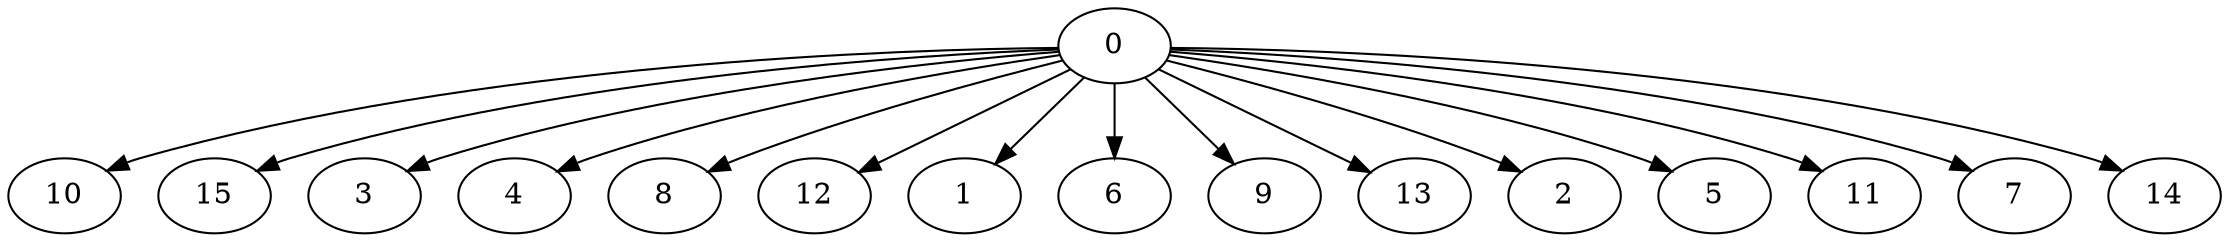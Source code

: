 digraph "Fork_Nodes_16_CCR_1.06_WeightType_Random" {
	graph ["Duplicate states"=0,
		GraphType=Fork,
		"Max states in OPEN"=0,
		Modes="120000ms; topo-ordered tasks, ; Pruning: task equivalence, fixed order ready list, ; F-value: ; Optimisation: best schedule length (\
SL) optimisation on equal, ",
		NumberOfTasks=16,
		"Pruned using list schedule length"=22084,
		"States removed from OPEN"=0,
		TargetSystem="Homogeneous-4",
		"Time to schedule (ms)"=416,
		"Total idle time"=31,
		"Total schedule length"=31,
		"Total sequential time"=93,
		"Total states created"=47303
	];
	0	["Finish time"=7,
		Processor=0,
		"Start time"=0,
		Weight=7];
	10	["Finish time"=19,
		Processor=1,
		"Start time"=10,
		Weight=9];
	0 -> 10	[Weight=3];
	15	["Finish time"=21,
		Processor=2,
		"Start time"=12,
		Weight=9];
	0 -> 15	[Weight=5];
	3	["Finish time"=31,
		Processor=2,
		"Start time"=23,
		Weight=8];
	0 -> 3	[Weight=6];
	4	["Finish time"=17,
		Processor=3,
		"Start time"=9,
		Weight=8];
	0 -> 4	[Weight=2];
	8	["Finish time"=24,
		Processor=3,
		"Start time"=17,
		Weight=7];
	0 -> 8	[Weight=5];
	12	["Finish time"=31,
		Processor=3,
		"Start time"=24,
		Weight=7];
	0 -> 12	[Weight=8];
	1	["Finish time"=31,
		Processor=1,
		"Start time"=25,
		Weight=6];
	0 -> 1	[Weight=10];
	6	["Finish time"=25,
		Processor=1,
		"Start time"=19,
		Weight=6];
	0 -> 6	[Weight=7];
	9	["Finish time"=23,
		Processor=0,
		"Start time"=17,
		Weight=6];
	0 -> 9	[Weight=8];
	13	["Finish time"=12,
		Processor=0,
		"Start time"=7,
		Weight=5];
	0 -> 13	[Weight=6];
	2	["Finish time"=27,
		Processor=0,
		"Start time"=23,
		Weight=4];
	0 -> 2	[Weight=10];
	5	["Finish time"=31,
		Processor=0,
		"Start time"=27,
		Weight=4];
	0 -> 5	[Weight=10];
	11	["Finish time"=15,
		Processor=0,
		"Start time"=12,
		Weight=3];
	0 -> 11	[Weight=7];
	7	["Finish time"=23,
		Processor=2,
		"Start time"=21,
		Weight=2];
	0 -> 7	[Weight=5];
	14	["Finish time"=17,
		Processor=0,
		"Start time"=15,
		Weight=2];
	0 -> 14	[Weight=7];
}
